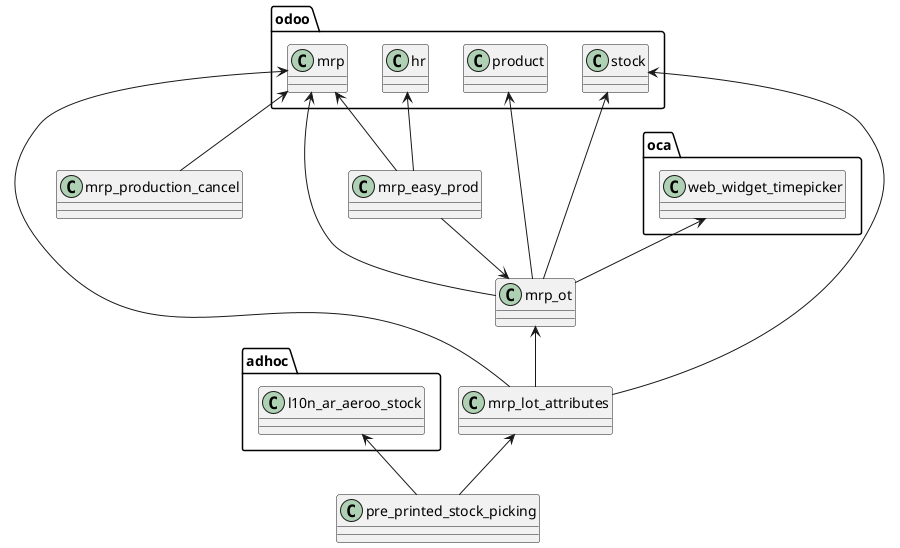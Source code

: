 @startuml dependencias de modulos

class mrp_easy_prod {
}
class mrp_lot_attributes {
}
class mrp_ot {
}
class mrp_production_cancel {
}
class pre_printed_stock_picking {
}

mrp_easy_prod -u-> odoo.mrp
mrp_easy_prod -u-> odoo.hr
mrp_lot_attributes -u-> odoo.stock
mrp_lot_attributes -u-> odoo.mrp
mrp_lot_attributes -u-> mrp_ot
mrp_ot -u-> odoo.mrp
mrp_ot -u-> odoo.product
mrp_ot -u-> oca.web_widget_timepicker
mrp_easy_prod --> mrp_ot
mrp_ot -u-> odoo.stock
mrp_production_cancel -u-> odoo.mrp
pre_printed_stock_picking -u-> adhoc.l10n_ar_aeroo_stock
pre_printed_stock_picking -u-> mrp_lot_attributes

@enduml